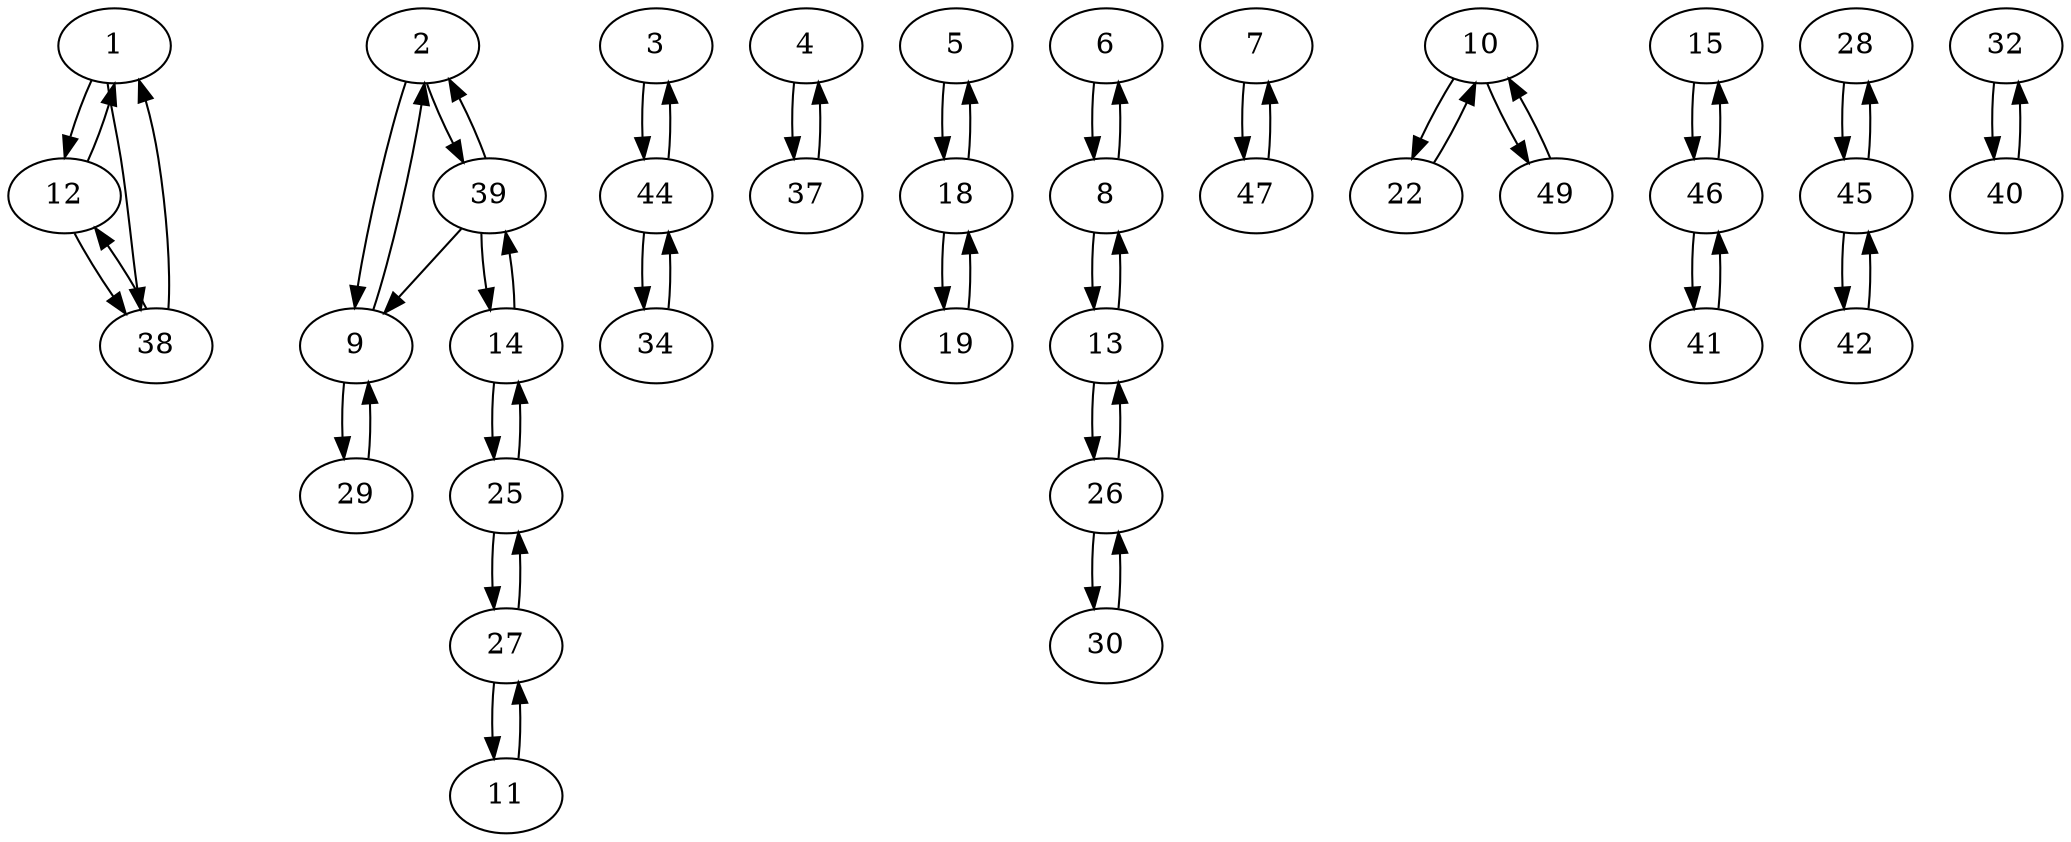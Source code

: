 digraph G {
  1 -> 12;
  1 -> 38;
  2 -> 9;
  2 -> 39;
  3 -> 44;
  4 -> 37;
  5 -> 18;
  6 -> 8;
  7 -> 47;
  8 -> 6;
  8 -> 13;
  9 -> 2;
  9 -> 29;
  10 -> 22;
  10 -> 49;
  11 -> 27;
  12 -> 1;
  12 -> 38;
  13 -> 8;
  13 -> 26;
  14 -> 25;
  14 -> 39;
  15 -> 46;
  18 -> 5;
  18 -> 19;
  19 -> 18;
  22 -> 10;
  25 -> 14;
  25 -> 27;
  26 -> 13;
  26 -> 30;
  27 -> 11;
  27 -> 25;
  28 -> 45;
  29 -> 9;
  30 -> 26;
  32 -> 40;
  34 -> 44;
  37 -> 4;
  38 -> 1;
  38 -> 12;
  39 -> 2;
  39 -> 9;
  39 -> 14;
  40 -> 32;
  41 -> 46;
  42 -> 45;
  44 -> 3;
  44 -> 34;
  45 -> 28;
  45 -> 42;
  46 -> 15;
  46 -> 41;
  47 -> 7;
  49 -> 10;
}